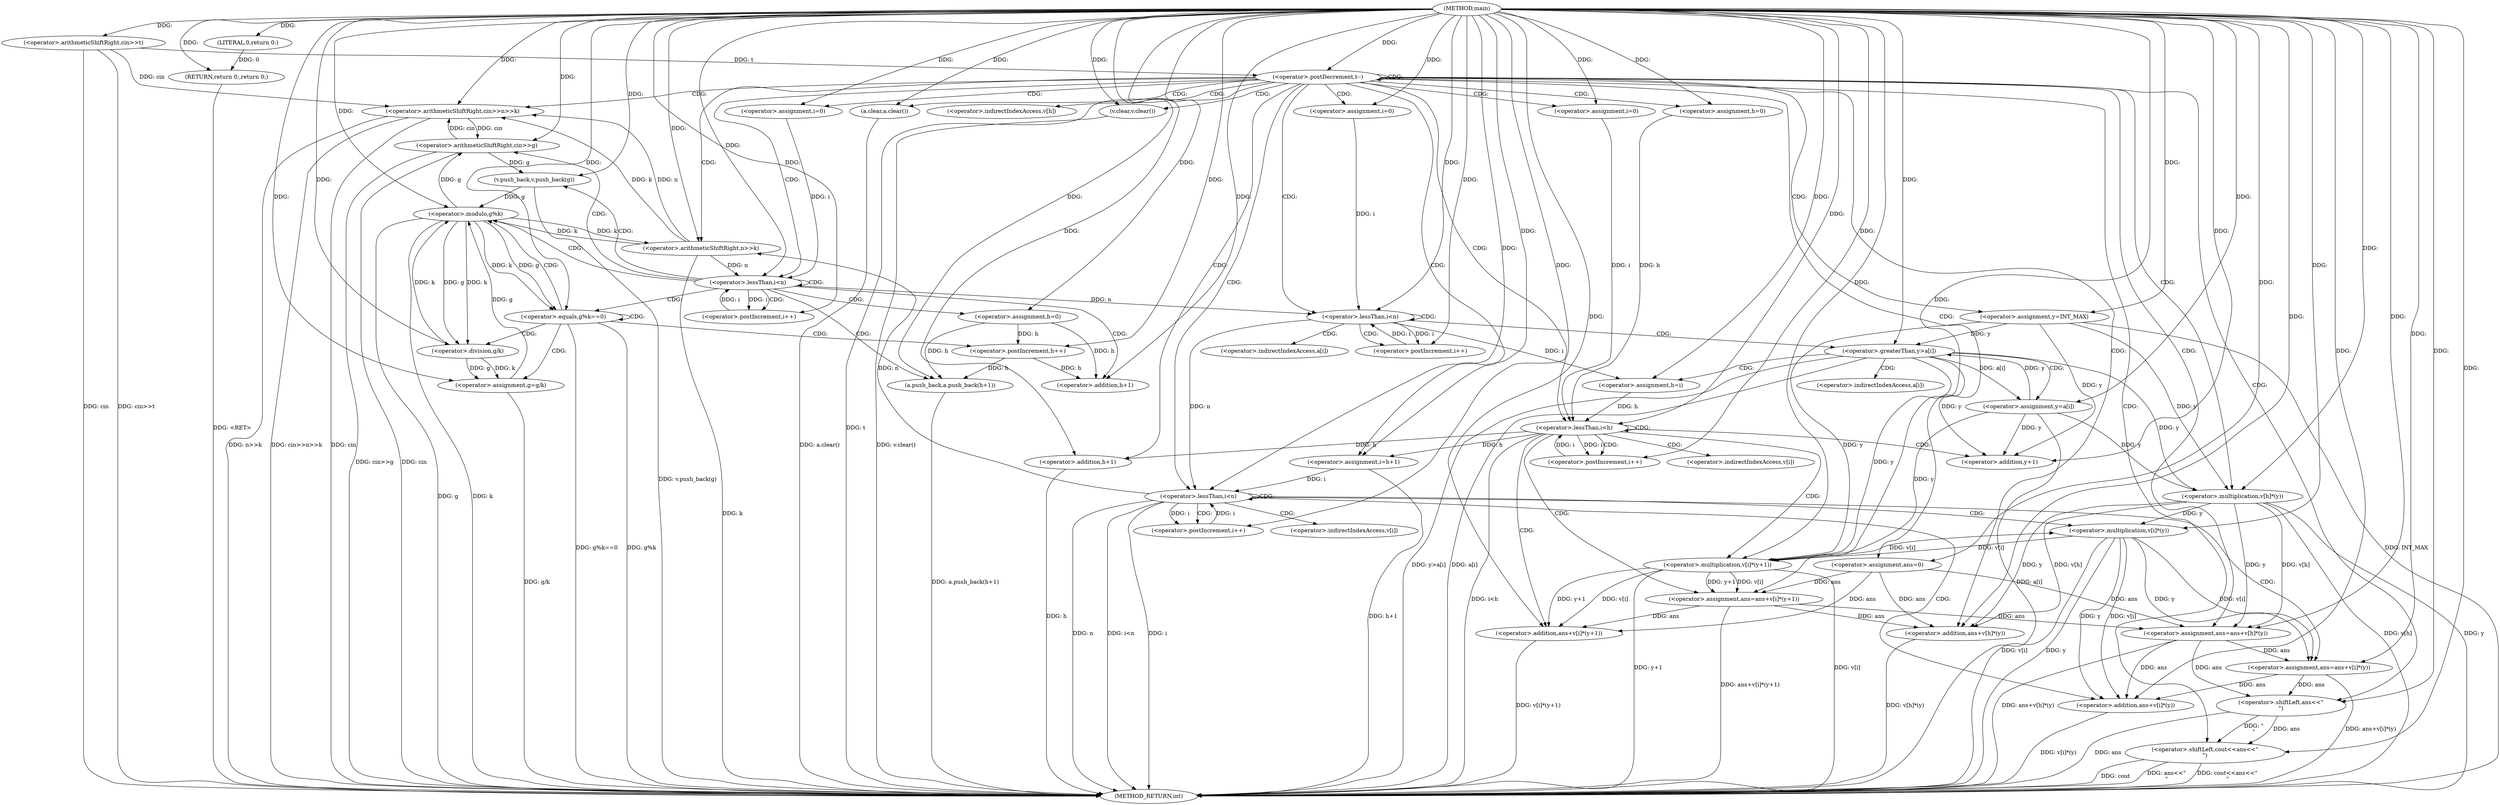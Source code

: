 digraph "main" {  
"1000102" [label = "(METHOD,main)" ]
"1000257" [label = "(METHOD_RETURN,int)" ]
"1000115" [label = "(<operator>.arithmeticShiftRight,cin>>t)" ]
"1000255" [label = "(RETURN,return 0;,return 0;)" ]
"1000119" [label = "(<operator>.postDecrement,t--)" ]
"1000256" [label = "(LITERAL,0,return 0;)" ]
"1000122" [label = "(<operator>.arithmeticShiftRight,cin>>n>>k)" ]
"1000163" [label = "(<operator>.assignment,h=0)" ]
"1000166" [label = "(<operator>.assignment,y=INT_MAX)" ]
"1000194" [label = "(<operator>.assignment,ans=0)" ]
"1000218" [label = "(<operator>.assignment,ans=ans+v[h]*(y))" ]
"1000248" [label = "(<operator>.shiftLeft,cout<<ans<<\"\n\")" ]
"1000253" [label = "(v.clear,v.clear())" ]
"1000254" [label = "(a.clear,a.clear())" ]
"1000128" [label = "(<operator>.assignment,i=0)" ]
"1000131" [label = "(<operator>.lessThan,i<n)" ]
"1000134" [label = "(<operator>.postIncrement,i++)" ]
"1000170" [label = "(<operator>.assignment,i=0)" ]
"1000173" [label = "(<operator>.lessThan,i<n)" ]
"1000176" [label = "(<operator>.postIncrement,i++)" ]
"1000198" [label = "(<operator>.assignment,i=0)" ]
"1000201" [label = "(<operator>.lessThan,i<h)" ]
"1000204" [label = "(<operator>.postIncrement,i++)" ]
"1000228" [label = "(<operator>.assignment,i=h+1)" ]
"1000233" [label = "(<operator>.lessThan,i<n)" ]
"1000236" [label = "(<operator>.postIncrement,i++)" ]
"1000124" [label = "(<operator>.arithmeticShiftRight,n>>k)" ]
"1000137" [label = "(<operator>.arithmeticShiftRight,cin>>g)" ]
"1000140" [label = "(v.push_back,v.push_back(g))" ]
"1000142" [label = "(<operator>.assignment,h=0)" ]
"1000159" [label = "(a.push_back,a.push_back(h+1))" ]
"1000207" [label = "(<operator>.assignment,ans=ans+v[i]*(y+1))" ]
"1000220" [label = "(<operator>.addition,ans+v[h]*(y))" ]
"1000239" [label = "(<operator>.assignment,ans=ans+v[i]*(y))" ]
"1000250" [label = "(<operator>.shiftLeft,ans<<\"\n\")" ]
"1000146" [label = "(<operator>.equals,g%k==0)" ]
"1000180" [label = "(<operator>.greaterThan,y>a[i])" ]
"1000222" [label = "(<operator>.multiplication,v[h]*(y))" ]
"1000230" [label = "(<operator>.addition,h+1)" ]
"1000152" [label = "(<operator>.assignment,g=g/k)" ]
"1000157" [label = "(<operator>.postIncrement,h++)" ]
"1000160" [label = "(<operator>.addition,h+1)" ]
"1000186" [label = "(<operator>.assignment,y=a[i])" ]
"1000191" [label = "(<operator>.assignment,h=i)" ]
"1000209" [label = "(<operator>.addition,ans+v[i]*(y+1))" ]
"1000241" [label = "(<operator>.addition,ans+v[i]*(y))" ]
"1000147" [label = "(<operator>.modulo,g%k)" ]
"1000211" [label = "(<operator>.multiplication,v[i]*(y+1))" ]
"1000243" [label = "(<operator>.multiplication,v[i]*(y))" ]
"1000154" [label = "(<operator>.division,g/k)" ]
"1000215" [label = "(<operator>.addition,y+1)" ]
"1000223" [label = "(<operator>.indirectIndexAccess,v[h])" ]
"1000182" [label = "(<operator>.indirectIndexAccess,a[i])" ]
"1000188" [label = "(<operator>.indirectIndexAccess,a[i])" ]
"1000212" [label = "(<operator>.indirectIndexAccess,v[i])" ]
"1000244" [label = "(<operator>.indirectIndexAccess,v[i])" ]
  "1000255" -> "1000257"  [ label = "DDG: <RET>"] 
  "1000115" -> "1000257"  [ label = "DDG: cin"] 
  "1000115" -> "1000257"  [ label = "DDG: cin>>t"] 
  "1000119" -> "1000257"  [ label = "DDG: t"] 
  "1000122" -> "1000257"  [ label = "DDG: cin"] 
  "1000124" -> "1000257"  [ label = "DDG: k"] 
  "1000122" -> "1000257"  [ label = "DDG: n>>k"] 
  "1000122" -> "1000257"  [ label = "DDG: cin>>n>>k"] 
  "1000201" -> "1000257"  [ label = "DDG: i<h"] 
  "1000222" -> "1000257"  [ label = "DDG: v[h]"] 
  "1000222" -> "1000257"  [ label = "DDG: y"] 
  "1000220" -> "1000257"  [ label = "DDG: v[h]*(y)"] 
  "1000218" -> "1000257"  [ label = "DDG: ans+v[h]*(y)"] 
  "1000230" -> "1000257"  [ label = "DDG: h"] 
  "1000228" -> "1000257"  [ label = "DDG: h+1"] 
  "1000233" -> "1000257"  [ label = "DDG: i"] 
  "1000233" -> "1000257"  [ label = "DDG: n"] 
  "1000233" -> "1000257"  [ label = "DDG: i<n"] 
  "1000250" -> "1000257"  [ label = "DDG: ans"] 
  "1000248" -> "1000257"  [ label = "DDG: ans<<\"\n\""] 
  "1000248" -> "1000257"  [ label = "DDG: cout<<ans<<\"\n\""] 
  "1000253" -> "1000257"  [ label = "DDG: v.clear()"] 
  "1000254" -> "1000257"  [ label = "DDG: a.clear()"] 
  "1000243" -> "1000257"  [ label = "DDG: v[i]"] 
  "1000243" -> "1000257"  [ label = "DDG: y"] 
  "1000241" -> "1000257"  [ label = "DDG: v[i]*(y)"] 
  "1000239" -> "1000257"  [ label = "DDG: ans+v[i]*(y)"] 
  "1000211" -> "1000257"  [ label = "DDG: v[i]"] 
  "1000211" -> "1000257"  [ label = "DDG: y+1"] 
  "1000209" -> "1000257"  [ label = "DDG: v[i]*(y+1)"] 
  "1000207" -> "1000257"  [ label = "DDG: ans+v[i]*(y+1)"] 
  "1000180" -> "1000257"  [ label = "DDG: a[i]"] 
  "1000180" -> "1000257"  [ label = "DDG: y>a[i]"] 
  "1000186" -> "1000257"  [ label = "DDG: a[i]"] 
  "1000137" -> "1000257"  [ label = "DDG: cin"] 
  "1000137" -> "1000257"  [ label = "DDG: cin>>g"] 
  "1000140" -> "1000257"  [ label = "DDG: v.push_back(g)"] 
  "1000147" -> "1000257"  [ label = "DDG: g"] 
  "1000147" -> "1000257"  [ label = "DDG: k"] 
  "1000146" -> "1000257"  [ label = "DDG: g%k"] 
  "1000146" -> "1000257"  [ label = "DDG: g%k==0"] 
  "1000159" -> "1000257"  [ label = "DDG: a.push_back(h+1)"] 
  "1000152" -> "1000257"  [ label = "DDG: g/k"] 
  "1000248" -> "1000257"  [ label = "DDG: cout"] 
  "1000166" -> "1000257"  [ label = "DDG: INT_MAX"] 
  "1000256" -> "1000255"  [ label = "DDG: 0"] 
  "1000102" -> "1000255"  [ label = "DDG: "] 
  "1000102" -> "1000115"  [ label = "DDG: "] 
  "1000102" -> "1000256"  [ label = "DDG: "] 
  "1000115" -> "1000119"  [ label = "DDG: t"] 
  "1000102" -> "1000119"  [ label = "DDG: "] 
  "1000102" -> "1000163"  [ label = "DDG: "] 
  "1000102" -> "1000166"  [ label = "DDG: "] 
  "1000102" -> "1000194"  [ label = "DDG: "] 
  "1000222" -> "1000218"  [ label = "DDG: v[h]"] 
  "1000222" -> "1000218"  [ label = "DDG: y"] 
  "1000194" -> "1000218"  [ label = "DDG: ans"] 
  "1000207" -> "1000218"  [ label = "DDG: ans"] 
  "1000102" -> "1000218"  [ label = "DDG: "] 
  "1000102" -> "1000253"  [ label = "DDG: "] 
  "1000102" -> "1000254"  [ label = "DDG: "] 
  "1000115" -> "1000122"  [ label = "DDG: cin"] 
  "1000137" -> "1000122"  [ label = "DDG: cin"] 
  "1000102" -> "1000122"  [ label = "DDG: "] 
  "1000124" -> "1000122"  [ label = "DDG: n"] 
  "1000124" -> "1000122"  [ label = "DDG: k"] 
  "1000102" -> "1000128"  [ label = "DDG: "] 
  "1000102" -> "1000170"  [ label = "DDG: "] 
  "1000102" -> "1000198"  [ label = "DDG: "] 
  "1000201" -> "1000228"  [ label = "DDG: h"] 
  "1000102" -> "1000228"  [ label = "DDG: "] 
  "1000102" -> "1000248"  [ label = "DDG: "] 
  "1000250" -> "1000248"  [ label = "DDG: \"\n\""] 
  "1000250" -> "1000248"  [ label = "DDG: ans"] 
  "1000233" -> "1000124"  [ label = "DDG: n"] 
  "1000102" -> "1000124"  [ label = "DDG: "] 
  "1000147" -> "1000124"  [ label = "DDG: k"] 
  "1000128" -> "1000131"  [ label = "DDG: i"] 
  "1000134" -> "1000131"  [ label = "DDG: i"] 
  "1000102" -> "1000131"  [ label = "DDG: "] 
  "1000124" -> "1000131"  [ label = "DDG: n"] 
  "1000131" -> "1000134"  [ label = "DDG: i"] 
  "1000102" -> "1000134"  [ label = "DDG: "] 
  "1000102" -> "1000142"  [ label = "DDG: "] 
  "1000170" -> "1000173"  [ label = "DDG: i"] 
  "1000176" -> "1000173"  [ label = "DDG: i"] 
  "1000102" -> "1000173"  [ label = "DDG: "] 
  "1000131" -> "1000173"  [ label = "DDG: n"] 
  "1000173" -> "1000176"  [ label = "DDG: i"] 
  "1000102" -> "1000176"  [ label = "DDG: "] 
  "1000198" -> "1000201"  [ label = "DDG: i"] 
  "1000204" -> "1000201"  [ label = "DDG: i"] 
  "1000102" -> "1000201"  [ label = "DDG: "] 
  "1000163" -> "1000201"  [ label = "DDG: h"] 
  "1000191" -> "1000201"  [ label = "DDG: h"] 
  "1000201" -> "1000204"  [ label = "DDG: i"] 
  "1000102" -> "1000204"  [ label = "DDG: "] 
  "1000194" -> "1000207"  [ label = "DDG: ans"] 
  "1000102" -> "1000207"  [ label = "DDG: "] 
  "1000211" -> "1000207"  [ label = "DDG: y+1"] 
  "1000211" -> "1000207"  [ label = "DDG: v[i]"] 
  "1000194" -> "1000220"  [ label = "DDG: ans"] 
  "1000207" -> "1000220"  [ label = "DDG: ans"] 
  "1000102" -> "1000220"  [ label = "DDG: "] 
  "1000222" -> "1000220"  [ label = "DDG: v[h]"] 
  "1000222" -> "1000220"  [ label = "DDG: y"] 
  "1000228" -> "1000233"  [ label = "DDG: i"] 
  "1000236" -> "1000233"  [ label = "DDG: i"] 
  "1000102" -> "1000233"  [ label = "DDG: "] 
  "1000173" -> "1000233"  [ label = "DDG: n"] 
  "1000233" -> "1000236"  [ label = "DDG: i"] 
  "1000102" -> "1000236"  [ label = "DDG: "] 
  "1000243" -> "1000239"  [ label = "DDG: y"] 
  "1000243" -> "1000239"  [ label = "DDG: v[i]"] 
  "1000218" -> "1000239"  [ label = "DDG: ans"] 
  "1000102" -> "1000239"  [ label = "DDG: "] 
  "1000218" -> "1000250"  [ label = "DDG: ans"] 
  "1000239" -> "1000250"  [ label = "DDG: ans"] 
  "1000102" -> "1000250"  [ label = "DDG: "] 
  "1000122" -> "1000137"  [ label = "DDG: cin"] 
  "1000102" -> "1000137"  [ label = "DDG: "] 
  "1000147" -> "1000137"  [ label = "DDG: g"] 
  "1000137" -> "1000140"  [ label = "DDG: g"] 
  "1000102" -> "1000140"  [ label = "DDG: "] 
  "1000102" -> "1000159"  [ label = "DDG: "] 
  "1000142" -> "1000159"  [ label = "DDG: h"] 
  "1000157" -> "1000159"  [ label = "DDG: h"] 
  "1000166" -> "1000222"  [ label = "DDG: y"] 
  "1000180" -> "1000222"  [ label = "DDG: y"] 
  "1000186" -> "1000222"  [ label = "DDG: y"] 
  "1000102" -> "1000222"  [ label = "DDG: "] 
  "1000201" -> "1000230"  [ label = "DDG: h"] 
  "1000102" -> "1000230"  [ label = "DDG: "] 
  "1000147" -> "1000146"  [ label = "DDG: g"] 
  "1000147" -> "1000146"  [ label = "DDG: k"] 
  "1000102" -> "1000146"  [ label = "DDG: "] 
  "1000154" -> "1000152"  [ label = "DDG: g"] 
  "1000154" -> "1000152"  [ label = "DDG: k"] 
  "1000142" -> "1000160"  [ label = "DDG: h"] 
  "1000157" -> "1000160"  [ label = "DDG: h"] 
  "1000102" -> "1000160"  [ label = "DDG: "] 
  "1000166" -> "1000180"  [ label = "DDG: y"] 
  "1000186" -> "1000180"  [ label = "DDG: y"] 
  "1000102" -> "1000180"  [ label = "DDG: "] 
  "1000180" -> "1000186"  [ label = "DDG: a[i]"] 
  "1000173" -> "1000191"  [ label = "DDG: i"] 
  "1000102" -> "1000191"  [ label = "DDG: "] 
  "1000194" -> "1000209"  [ label = "DDG: ans"] 
  "1000207" -> "1000209"  [ label = "DDG: ans"] 
  "1000102" -> "1000209"  [ label = "DDG: "] 
  "1000211" -> "1000209"  [ label = "DDG: y+1"] 
  "1000211" -> "1000209"  [ label = "DDG: v[i]"] 
  "1000218" -> "1000241"  [ label = "DDG: ans"] 
  "1000239" -> "1000241"  [ label = "DDG: ans"] 
  "1000102" -> "1000241"  [ label = "DDG: "] 
  "1000243" -> "1000241"  [ label = "DDG: y"] 
  "1000243" -> "1000241"  [ label = "DDG: v[i]"] 
  "1000140" -> "1000147"  [ label = "DDG: g"] 
  "1000152" -> "1000147"  [ label = "DDG: g"] 
  "1000102" -> "1000147"  [ label = "DDG: "] 
  "1000124" -> "1000147"  [ label = "DDG: k"] 
  "1000154" -> "1000147"  [ label = "DDG: k"] 
  "1000102" -> "1000152"  [ label = "DDG: "] 
  "1000142" -> "1000157"  [ label = "DDG: h"] 
  "1000102" -> "1000157"  [ label = "DDG: "] 
  "1000102" -> "1000186"  [ label = "DDG: "] 
  "1000243" -> "1000211"  [ label = "DDG: v[i]"] 
  "1000166" -> "1000211"  [ label = "DDG: y"] 
  "1000180" -> "1000211"  [ label = "DDG: y"] 
  "1000186" -> "1000211"  [ label = "DDG: y"] 
  "1000102" -> "1000211"  [ label = "DDG: "] 
  "1000211" -> "1000243"  [ label = "DDG: v[i]"] 
  "1000222" -> "1000243"  [ label = "DDG: y"] 
  "1000102" -> "1000243"  [ label = "DDG: "] 
  "1000147" -> "1000154"  [ label = "DDG: g"] 
  "1000102" -> "1000154"  [ label = "DDG: "] 
  "1000147" -> "1000154"  [ label = "DDG: k"] 
  "1000166" -> "1000215"  [ label = "DDG: y"] 
  "1000180" -> "1000215"  [ label = "DDG: y"] 
  "1000186" -> "1000215"  [ label = "DDG: y"] 
  "1000102" -> "1000215"  [ label = "DDG: "] 
  "1000119" -> "1000128"  [ label = "CDG: "] 
  "1000119" -> "1000233"  [ label = "CDG: "] 
  "1000119" -> "1000166"  [ label = "CDG: "] 
  "1000119" -> "1000122"  [ label = "CDG: "] 
  "1000119" -> "1000222"  [ label = "CDG: "] 
  "1000119" -> "1000254"  [ label = "CDG: "] 
  "1000119" -> "1000220"  [ label = "CDG: "] 
  "1000119" -> "1000250"  [ label = "CDG: "] 
  "1000119" -> "1000201"  [ label = "CDG: "] 
  "1000119" -> "1000248"  [ label = "CDG: "] 
  "1000119" -> "1000194"  [ label = "CDG: "] 
  "1000119" -> "1000198"  [ label = "CDG: "] 
  "1000119" -> "1000119"  [ label = "CDG: "] 
  "1000119" -> "1000230"  [ label = "CDG: "] 
  "1000119" -> "1000163"  [ label = "CDG: "] 
  "1000119" -> "1000131"  [ label = "CDG: "] 
  "1000119" -> "1000253"  [ label = "CDG: "] 
  "1000119" -> "1000173"  [ label = "CDG: "] 
  "1000119" -> "1000218"  [ label = "CDG: "] 
  "1000119" -> "1000124"  [ label = "CDG: "] 
  "1000119" -> "1000170"  [ label = "CDG: "] 
  "1000119" -> "1000223"  [ label = "CDG: "] 
  "1000119" -> "1000228"  [ label = "CDG: "] 
  "1000131" -> "1000142"  [ label = "CDG: "] 
  "1000131" -> "1000160"  [ label = "CDG: "] 
  "1000131" -> "1000146"  [ label = "CDG: "] 
  "1000131" -> "1000131"  [ label = "CDG: "] 
  "1000131" -> "1000159"  [ label = "CDG: "] 
  "1000131" -> "1000137"  [ label = "CDG: "] 
  "1000131" -> "1000147"  [ label = "CDG: "] 
  "1000131" -> "1000140"  [ label = "CDG: "] 
  "1000131" -> "1000134"  [ label = "CDG: "] 
  "1000173" -> "1000182"  [ label = "CDG: "] 
  "1000173" -> "1000180"  [ label = "CDG: "] 
  "1000173" -> "1000176"  [ label = "CDG: "] 
  "1000173" -> "1000173"  [ label = "CDG: "] 
  "1000201" -> "1000211"  [ label = "CDG: "] 
  "1000201" -> "1000204"  [ label = "CDG: "] 
  "1000201" -> "1000201"  [ label = "CDG: "] 
  "1000201" -> "1000212"  [ label = "CDG: "] 
  "1000201" -> "1000215"  [ label = "CDG: "] 
  "1000201" -> "1000207"  [ label = "CDG: "] 
  "1000201" -> "1000209"  [ label = "CDG: "] 
  "1000233" -> "1000233"  [ label = "CDG: "] 
  "1000233" -> "1000243"  [ label = "CDG: "] 
  "1000233" -> "1000244"  [ label = "CDG: "] 
  "1000233" -> "1000236"  [ label = "CDG: "] 
  "1000233" -> "1000239"  [ label = "CDG: "] 
  "1000233" -> "1000241"  [ label = "CDG: "] 
  "1000146" -> "1000157"  [ label = "CDG: "] 
  "1000146" -> "1000154"  [ label = "CDG: "] 
  "1000146" -> "1000146"  [ label = "CDG: "] 
  "1000146" -> "1000152"  [ label = "CDG: "] 
  "1000146" -> "1000147"  [ label = "CDG: "] 
  "1000180" -> "1000191"  [ label = "CDG: "] 
  "1000180" -> "1000188"  [ label = "CDG: "] 
  "1000180" -> "1000186"  [ label = "CDG: "] 
}
